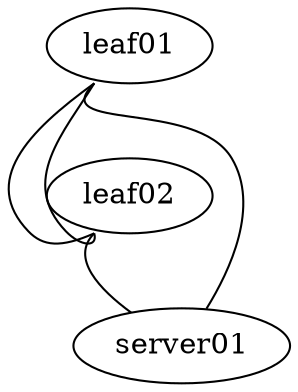 graph vx {
 "leaf01" [function="leaf" os="CumulusCommunity/cumulus-vx" version="3.5.3" memory="1024" config="./helper_scripts/extra_switch_config.sh" mgmt_ip="192.168.200.1"]
 "leaf02" [function="leaf" os="CumulusCommunity/cumulus-vx" version="3.5.3" memory="1024" config="./helper_scripts/extra_switch_config.sh" mgmt_ip="192.168.200.2"]
 "server01" [function="host" os="yk0/ubuntu-xenial" memory="768" config="./helper_scripts/extra_server_config.sh" mgmt_ip="192.168.200.3"]

 "leaf01":"swp1" -- "server01":"eth1"
 "leaf02":"swp1" -- "server01":"eth2"
 "leaf01":"swp2" -- "leaf02":"swp2"
 "leaf01":"swp3" -- "leaf02":"swp3"
}
